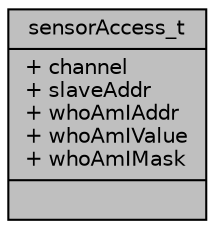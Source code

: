 digraph "sensorAccess_t"
{
  edge [fontname="Helvetica",fontsize="10",labelfontname="Helvetica",labelfontsize="10"];
  node [fontname="Helvetica",fontsize="10",shape=record];
  Node1 [label="{sensorAccess_t\n|+ channel\l+ slaveAddr\l+ whoAmIAddr\l+ whoAmIValue\l+ whoAmIMask\l|}",height=0.2,width=0.4,color="black", fillcolor="grey75", style="filled", fontcolor="black"];
}
